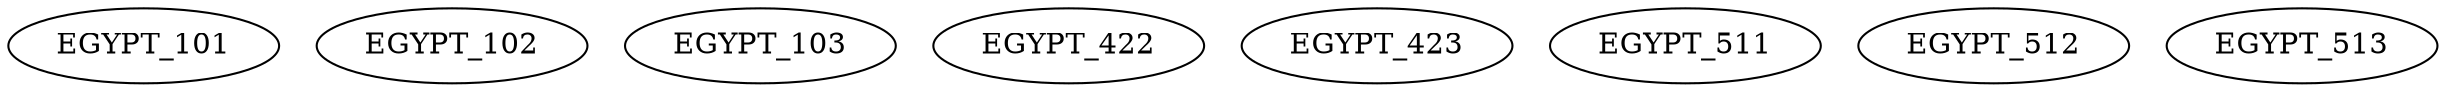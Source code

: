 digraph G {
    EGYPT_101;
    EGYPT_102;
    EGYPT_103;
    EGYPT_422;
    EGYPT_423;
    EGYPT_511;
    EGYPT_512;
    EGYPT_513;
}
